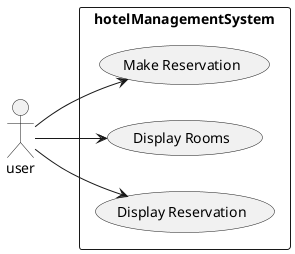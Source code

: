@startuml

left to right direction
actor user

rectangle hotelManagementSystem {
    usecase "Make Reservation" as UC1
    usecase "Display Rooms" as UC2
    usecase "Display Reservation" as UC3

    user --> UC1
    user --> UC2
    user --> UC3
}

@enduml